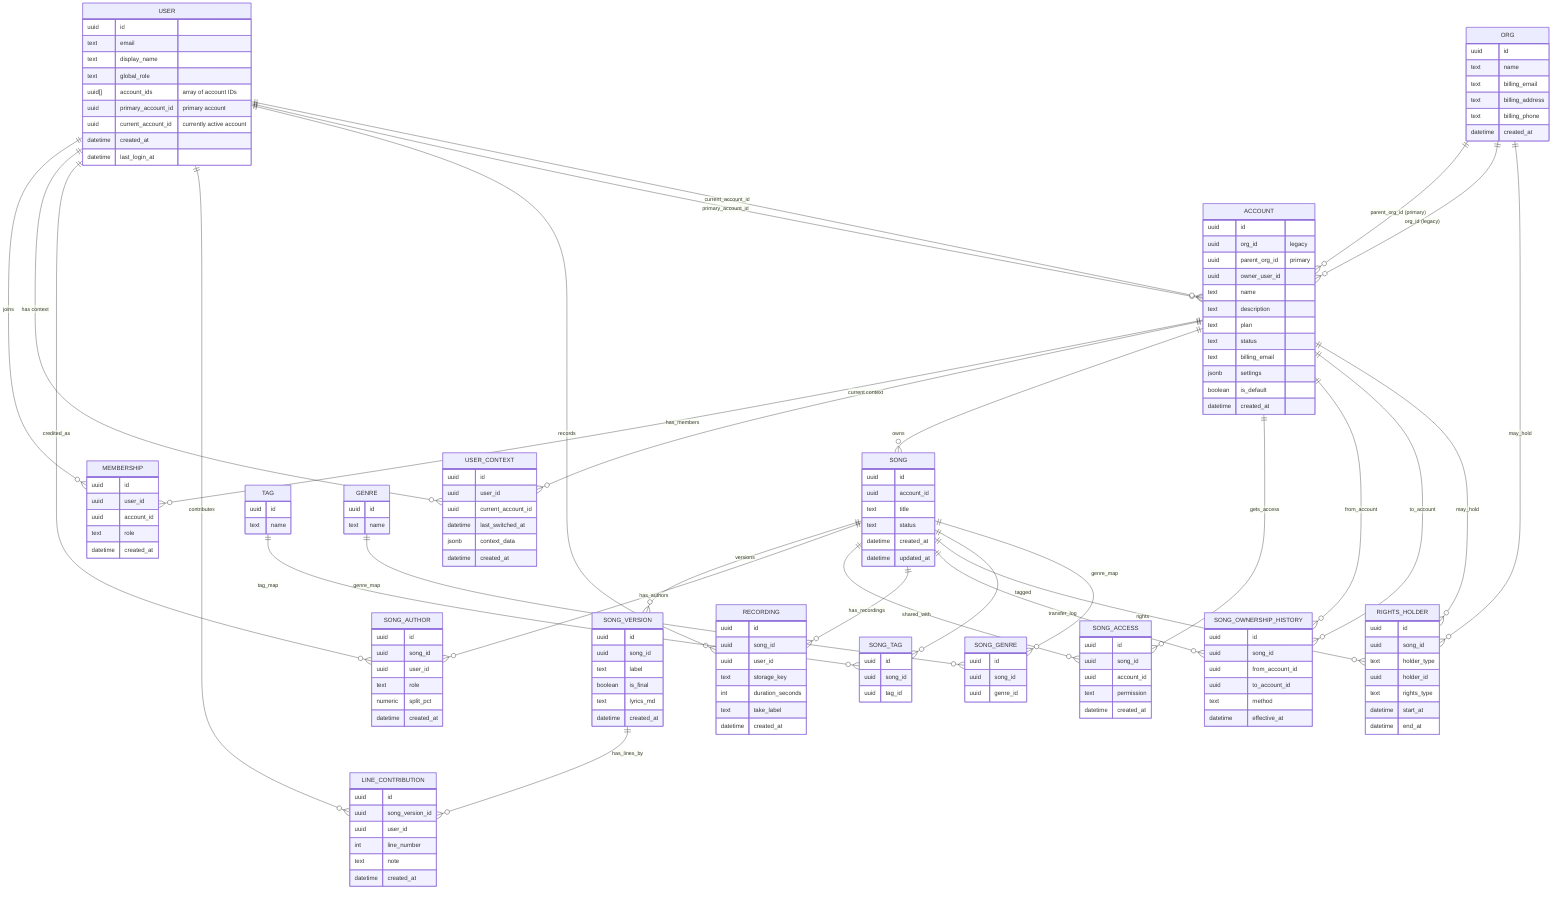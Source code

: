 erDiagram
  USER {
    uuid id
    text email
    text display_name
    text global_role
    uuid[] account_ids "array of account IDs"
    uuid primary_account_id "primary account"
    uuid current_account_id "currently active account"
    datetime created_at
    datetime last_login_at
  }

  ORG {
    uuid id
    text name
    text billing_email
    text billing_address
    text billing_phone
    datetime created_at
  }

  ACCOUNT {
    uuid id
    uuid org_id "legacy"
    uuid parent_org_id "primary"
    uuid owner_user_id
    text name
    text description
    text plan
    text status
    text billing_email
    jsonb settings
    boolean is_default
    datetime created_at
  }

  MEMBERSHIP {
    uuid id
    uuid user_id
    uuid account_id
    text role
    datetime created_at
  }

  USER_CONTEXT {
    uuid id
    uuid user_id
    uuid current_account_id
    datetime last_switched_at
    jsonb context_data
    datetime created_at
  }

  SONG {
    uuid id
    uuid account_id
    text title
    text status
    datetime created_at
    datetime updated_at
  }

  SONG_VERSION {
    uuid id
    uuid song_id
    text label
    boolean is_final
    text lyrics_md
    datetime created_at
  }

  SONG_AUTHOR {
    uuid id
    uuid song_id
    uuid user_id
    text role
    numeric split_pct
    datetime created_at
  }

  SONG_ACCESS {
    uuid id
    uuid song_id
    uuid account_id
    text permission
    datetime created_at
  }

  LINE_CONTRIBUTION {
    uuid id
    uuid song_version_id
    uuid user_id
    int line_number
    text note
    datetime created_at
  }

  RECORDING {
    uuid id
    uuid song_id
    uuid user_id
    text storage_key
    int duration_seconds
    text take_label
    datetime created_at
  }

  SONG_OWNERSHIP_HISTORY {
    uuid id
    uuid song_id
    uuid from_account_id
    uuid to_account_id
    text method
    datetime effective_at
  }

  RIGHTS_HOLDER {
    uuid id
    uuid song_id
    text holder_type
    uuid holder_id
    text rights_type
    datetime start_at
    datetime end_at
  }

  TAG {
    uuid id
    text name
  }

  SONG_TAG {
    uuid id
    uuid song_id
    uuid tag_id
  }

  GENRE {
    uuid id
    text name
  }

  SONG_GENRE {
    uuid id
    uuid song_id
    uuid genre_id
  }

  %% Relationships
  ORG ||--o{ ACCOUNT : "parent_org_id (primary)"
  ORG ||--o{ ACCOUNT : "org_id (legacy)"
  ACCOUNT ||--o{ MEMBERSHIP : has_members
  USER ||--o{ MEMBERSHIP : joins
  USER ||--o{ USER_CONTEXT : "has context"
  ACCOUNT ||--o{ USER_CONTEXT : "current context"
  ACCOUNT ||--o{ SONG : owns
  SONG ||--o{ SONG_VERSION : versions
  SONG ||--o{ SONG_AUTHOR : has_authors
  USER ||--o{ SONG_AUTHOR : credited_as
  SONG ||--o{ SONG_ACCESS : shared_with
  ACCOUNT ||--o{ SONG_ACCESS : gets_access
  SONG_VERSION ||--o{ LINE_CONTRIBUTION : has_lines_by
  USER ||--o{ LINE_CONTRIBUTION : contributes
  SONG ||--o{ RECORDING : has_recordings
  USER ||--o{ RECORDING : records
  SONG ||--o{ SONG_OWNERSHIP_HISTORY : transfer_log
  ACCOUNT ||--o{ SONG_OWNERSHIP_HISTORY : from_account
  ACCOUNT ||--o{ SONG_OWNERSHIP_HISTORY : to_account
  SONG ||--o{ RIGHTS_HOLDER : rights
  ORG ||--o{ RIGHTS_HOLDER : may_hold
  ACCOUNT ||--o{ RIGHTS_HOLDER : may_hold
  SONG ||--o{ SONG_TAG : tagged
  TAG ||--o{ SONG_TAG : tag_map
  SONG ||--o{ SONG_GENRE : genre_map
  GENRE ||--o{ SONG_GENRE : genre_map
  USER ||--o{ ACCOUNT : "primary_account_id"
  USER ||--o{ ACCOUNT : "current_account_id"